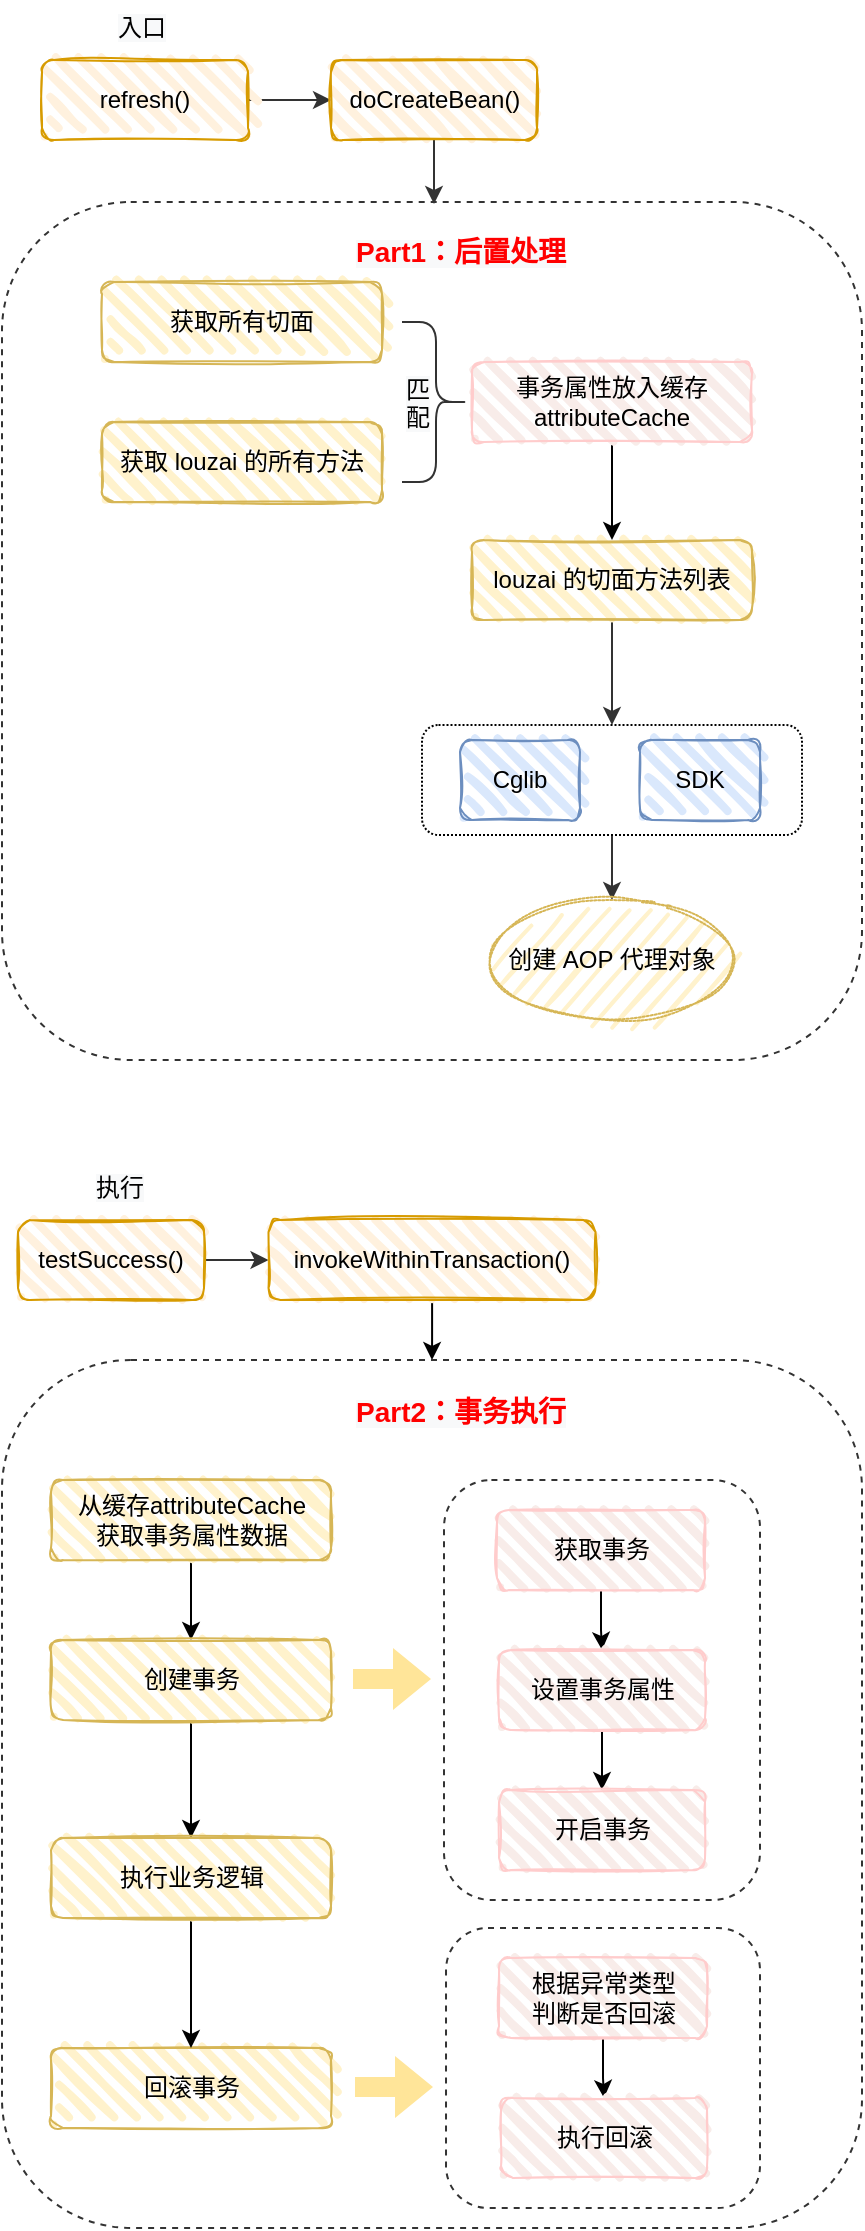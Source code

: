 <mxfile version="20.3.6" type="github">
  <diagram id="dmdsObgAOV0-IKqhFlAP" name="第 1 页">
    <mxGraphModel dx="823" dy="542" grid="0" gridSize="10" guides="1" tooltips="1" connect="1" arrows="1" fold="1" page="1" pageScale="1" pageWidth="827" pageHeight="1169" math="0" shadow="0">
      <root>
        <mxCell id="0" />
        <mxCell id="1" parent="0" />
        <mxCell id="1q_-e4AHVBE6PLNsclxO-1" style="edgeStyle=orthogonalEdgeStyle;rounded=0;orthogonalLoop=1;jettySize=auto;html=1;entryX=0;entryY=0.5;entryDx=0;entryDy=0;strokeColor=#333333;fontColor=#5C5C5C;fillColor=#21C0A5;exitX=1;exitY=0.5;exitDx=0;exitDy=0;" edge="1" parent="1" source="1q_-e4AHVBE6PLNsclxO-34" target="1q_-e4AHVBE6PLNsclxO-4">
          <mxGeometry relative="1" as="geometry">
            <mxPoint x="160" y="70" as="sourcePoint" />
          </mxGeometry>
        </mxCell>
        <mxCell id="1q_-e4AHVBE6PLNsclxO-3" style="edgeStyle=orthogonalEdgeStyle;rounded=0;orthogonalLoop=1;jettySize=auto;html=1;entryX=0.5;entryY=0;entryDx=0;entryDy=0;strokeColor=#333333;fontSize=10;fontColor=#5C5C5C;fillColor=#21C0A5;" edge="1" parent="1" source="1q_-e4AHVBE6PLNsclxO-4">
          <mxGeometry relative="1" as="geometry">
            <mxPoint x="258" y="122" as="targetPoint" />
          </mxGeometry>
        </mxCell>
        <mxCell id="1q_-e4AHVBE6PLNsclxO-4" value="doCreateBean()" style="rounded=1;whiteSpace=wrap;html=1;strokeWidth=1;fillWeight=4;hachureGap=8;hachureAngle=45;fillColor=#FFF1DE;sketch=1;strokeColor=#d79b00;" vertex="1" parent="1">
          <mxGeometry x="206.5" y="50" width="103" height="40" as="geometry" />
        </mxCell>
        <mxCell id="1q_-e4AHVBE6PLNsclxO-7" value="" style="rounded=1;whiteSpace=wrap;html=1;strokeColor=#333333;fontColor=#5C5C5C;fillColor=none;dashed=1;" vertex="1" parent="1">
          <mxGeometry x="42" y="121" width="430" height="429" as="geometry" />
        </mxCell>
        <mxCell id="1q_-e4AHVBE6PLNsclxO-8" value="&lt;span style=&quot;font-family: Helvetica; font-style: normal; font-variant-ligatures: normal; font-variant-caps: normal; letter-spacing: normal; orphans: 2; text-align: center; text-indent: 0px; text-transform: none; widows: 2; word-spacing: 0px; -webkit-text-stroke-width: 0px; background-color: rgb(248, 249, 250); text-decoration-thickness: initial; text-decoration-style: initial; text-decoration-color: initial; float: none; display: inline !important;&quot;&gt;&lt;font color=&quot;#ff0000&quot; style=&quot;font-size: 14px;&quot;&gt;&lt;b&gt;Part1：后置处理&lt;/b&gt;&lt;/font&gt;&lt;/span&gt;" style="text;whiteSpace=wrap;html=1;fontColor=#5C5C5C;" vertex="1" parent="1">
          <mxGeometry x="217" y="131" width="110" height="30" as="geometry" />
        </mxCell>
        <mxCell id="1q_-e4AHVBE6PLNsclxO-18" value="获取所有切面" style="rounded=1;whiteSpace=wrap;html=1;strokeWidth=1;fillWeight=4;hachureGap=8;hachureAngle=45;fillColor=#fff2cc;sketch=1;strokeColor=#d6b656;gradientColor=none;" vertex="1" parent="1">
          <mxGeometry x="92" y="161" width="140" height="40" as="geometry" />
        </mxCell>
        <mxCell id="1q_-e4AHVBE6PLNsclxO-19" value="获取 louzai 的所有方法" style="rounded=1;whiteSpace=wrap;html=1;strokeWidth=1;fillWeight=4;hachureGap=8;hachureAngle=45;fillColor=#fff2cc;sketch=1;strokeColor=#d6b656;gradientColor=none;" vertex="1" parent="1">
          <mxGeometry x="92" y="231" width="140" height="40" as="geometry" />
        </mxCell>
        <mxCell id="1q_-e4AHVBE6PLNsclxO-20" value="" style="shape=curlyBracket;whiteSpace=wrap;html=1;rounded=1;flipH=1;labelBackgroundColor=none;strokeColor=#333333;strokeWidth=1;fontSize=10;fontColor=#5C5C5C;fillColor=none;" vertex="1" parent="1">
          <mxGeometry x="242" y="181" width="34" height="80" as="geometry" />
        </mxCell>
        <mxCell id="1q_-e4AHVBE6PLNsclxO-21" style="edgeStyle=orthogonalEdgeStyle;rounded=0;orthogonalLoop=1;jettySize=auto;html=1;entryX=0.5;entryY=0;entryDx=0;entryDy=0;strokeColor=#333333;fontSize=10;fontColor=#5C5C5C;fillColor=#21C0A5;" edge="1" parent="1" source="1q_-e4AHVBE6PLNsclxO-22" target="1q_-e4AHVBE6PLNsclxO-25">
          <mxGeometry relative="1" as="geometry" />
        </mxCell>
        <mxCell id="1q_-e4AHVBE6PLNsclxO-22" value="louzai 的切面方法列表" style="rounded=1;whiteSpace=wrap;html=1;strokeWidth=1;fillWeight=4;hachureGap=8;hachureAngle=45;fillColor=#fff2cc;sketch=1;strokeColor=#d6b656;gradientColor=none;" vertex="1" parent="1">
          <mxGeometry x="277" y="290" width="140" height="40" as="geometry" />
        </mxCell>
        <mxCell id="1q_-e4AHVBE6PLNsclxO-23" value="&lt;span style=&quot;color: rgb(0, 0, 0); font-family: Helvetica; font-size: 12px; font-style: normal; font-variant-ligatures: normal; font-variant-caps: normal; font-weight: 400; letter-spacing: normal; orphans: 2; text-align: center; text-indent: 0px; text-transform: none; widows: 2; word-spacing: 0px; -webkit-text-stroke-width: 0px; background-color: rgb(248, 249, 250); text-decoration-thickness: initial; text-decoration-style: initial; text-decoration-color: initial; float: none; display: inline !important;&quot;&gt;匹&lt;br&gt;配&lt;/span&gt;" style="text;whiteSpace=wrap;html=1;fontSize=10;fontColor=#5C5C5C;" vertex="1" parent="1">
          <mxGeometry x="242" y="201" width="10" height="30" as="geometry" />
        </mxCell>
        <mxCell id="1q_-e4AHVBE6PLNsclxO-24" style="edgeStyle=orthogonalEdgeStyle;rounded=0;orthogonalLoop=1;jettySize=auto;html=1;entryX=0.5;entryY=0;entryDx=0;entryDy=0;strokeColor=#333333;fontSize=10;fontColor=#5C5C5C;fillColor=#21C0A5;" edge="1" parent="1" source="1q_-e4AHVBE6PLNsclxO-25" target="1q_-e4AHVBE6PLNsclxO-29">
          <mxGeometry relative="1" as="geometry">
            <mxPoint x="347" y="480" as="targetPoint" />
          </mxGeometry>
        </mxCell>
        <mxCell id="1q_-e4AHVBE6PLNsclxO-25" value="" style="rounded=1;whiteSpace=wrap;html=1;strokeColor=default;fontColor=#5C5C5C;fillColor=none;dashed=1;dashPattern=1 1;" vertex="1" parent="1">
          <mxGeometry x="252" y="382.5" width="190" height="55" as="geometry" />
        </mxCell>
        <mxCell id="1q_-e4AHVBE6PLNsclxO-26" value="Cglib" style="rounded=1;whiteSpace=wrap;html=1;strokeWidth=1;fillWeight=4;hachureGap=8;hachureAngle=45;fillColor=#dae8fc;sketch=1;strokeColor=#6c8ebf;" vertex="1" parent="1">
          <mxGeometry x="271" y="390" width="60" height="40" as="geometry" />
        </mxCell>
        <mxCell id="1q_-e4AHVBE6PLNsclxO-27" value="SDK" style="rounded=1;whiteSpace=wrap;html=1;strokeWidth=1;fillWeight=4;hachureGap=8;hachureAngle=45;fillColor=#dae8fc;sketch=1;strokeColor=#6c8ebf;" vertex="1" parent="1">
          <mxGeometry x="361" y="390" width="60" height="40" as="geometry" />
        </mxCell>
        <mxCell id="1q_-e4AHVBE6PLNsclxO-28" value="&lt;span style=&quot;color: rgb(0, 0, 0); font-family: Helvetica; font-size: 12px; font-style: normal; font-variant-ligatures: normal; font-variant-caps: normal; font-weight: 400; letter-spacing: normal; orphans: 2; text-align: center; text-indent: 0px; text-transform: none; widows: 2; word-spacing: 0px; -webkit-text-stroke-width: 0px; background-color: rgb(248, 249, 250); text-decoration-thickness: initial; text-decoration-style: initial; text-decoration-color: initial; float: none; display: inline !important;&quot;&gt;入口&lt;/span&gt;" style="text;whiteSpace=wrap;html=1;fontSize=10;fontColor=#5C5C5C;" vertex="1" parent="1">
          <mxGeometry x="98" y="20" width="50" height="30" as="geometry" />
        </mxCell>
        <mxCell id="1q_-e4AHVBE6PLNsclxO-29" value="&lt;span style=&quot;font-size: 12px;&quot;&gt;创建 AOP 代理对象&lt;/span&gt;" style="ellipse;whiteSpace=wrap;html=1;strokeWidth=1;fillWeight=2;hachureGap=8;fillColor=#fff2cc;fillStyle=dots;sketch=1;dashed=1;dashPattern=1 1;labelBackgroundColor=none;strokeColor=#d6b656;fontSize=10;" vertex="1" parent="1">
          <mxGeometry x="283.99" y="470" width="126" height="60" as="geometry" />
        </mxCell>
        <mxCell id="1q_-e4AHVBE6PLNsclxO-33" style="edgeStyle=orthogonalEdgeStyle;rounded=0;orthogonalLoop=1;jettySize=auto;html=1;entryX=0.5;entryY=0;entryDx=0;entryDy=0;" edge="1" parent="1" source="1q_-e4AHVBE6PLNsclxO-32" target="1q_-e4AHVBE6PLNsclxO-22">
          <mxGeometry relative="1" as="geometry" />
        </mxCell>
        <mxCell id="1q_-e4AHVBE6PLNsclxO-32" value="事务属性放入缓存&lt;br&gt;attributeCache" style="rounded=1;whiteSpace=wrap;html=1;strokeWidth=1;fillWeight=4;hachureGap=8;hachureAngle=45;fillColor=#F8ECE9;sketch=1;strokeColor=#FFCCCC;" vertex="1" parent="1">
          <mxGeometry x="277" y="201" width="140" height="40" as="geometry" />
        </mxCell>
        <mxCell id="1q_-e4AHVBE6PLNsclxO-34" value="refresh()" style="rounded=1;whiteSpace=wrap;html=1;strokeWidth=1;fillWeight=4;hachureGap=8;hachureAngle=45;fillColor=#FFF1DE;sketch=1;strokeColor=#d79b00;" vertex="1" parent="1">
          <mxGeometry x="62" y="50" width="103" height="40" as="geometry" />
        </mxCell>
        <mxCell id="1q_-e4AHVBE6PLNsclxO-55" style="edgeStyle=orthogonalEdgeStyle;rounded=0;orthogonalLoop=1;jettySize=auto;html=1;entryX=0;entryY=0.5;entryDx=0;entryDy=0;strokeColor=#333333;fontColor=#5C5C5C;fillColor=#21C0A5;exitX=1;exitY=0.5;exitDx=0;exitDy=0;" edge="1" parent="1" source="1q_-e4AHVBE6PLNsclxO-74" target="1q_-e4AHVBE6PLNsclxO-57">
          <mxGeometry relative="1" as="geometry">
            <mxPoint x="160" y="650" as="sourcePoint" />
          </mxGeometry>
        </mxCell>
        <mxCell id="1q_-e4AHVBE6PLNsclxO-75" style="edgeStyle=orthogonalEdgeStyle;rounded=0;orthogonalLoop=1;jettySize=auto;html=1;entryX=0.5;entryY=0;entryDx=0;entryDy=0;" edge="1" parent="1" source="1q_-e4AHVBE6PLNsclxO-57" target="1q_-e4AHVBE6PLNsclxO-58">
          <mxGeometry relative="1" as="geometry" />
        </mxCell>
        <mxCell id="1q_-e4AHVBE6PLNsclxO-57" value="invokeWithinTransaction()" style="rounded=1;whiteSpace=wrap;html=1;strokeWidth=1;fillWeight=4;hachureGap=8;hachureAngle=45;fillColor=#FFF1DE;sketch=1;strokeColor=#d79b00;" vertex="1" parent="1">
          <mxGeometry x="175.25" y="630" width="163.5" height="40" as="geometry" />
        </mxCell>
        <mxCell id="1q_-e4AHVBE6PLNsclxO-58" value="" style="rounded=1;whiteSpace=wrap;html=1;strokeColor=#333333;fontColor=#5C5C5C;fillColor=none;dashed=1;" vertex="1" parent="1">
          <mxGeometry x="42" y="700" width="430" height="434" as="geometry" />
        </mxCell>
        <mxCell id="1q_-e4AHVBE6PLNsclxO-59" value="&lt;span style=&quot;font-family: Helvetica; font-style: normal; font-variant-ligatures: normal; font-variant-caps: normal; letter-spacing: normal; orphans: 2; text-align: center; text-indent: 0px; text-transform: none; widows: 2; word-spacing: 0px; -webkit-text-stroke-width: 0px; background-color: rgb(248, 249, 250); text-decoration-thickness: initial; text-decoration-style: initial; text-decoration-color: initial; float: none; display: inline !important;&quot;&gt;&lt;font color=&quot;#ff0000&quot; style=&quot;font-size: 14px;&quot;&gt;&lt;b&gt;Part2：事务执行&lt;/b&gt;&lt;/font&gt;&lt;/span&gt;" style="text;whiteSpace=wrap;html=1;fontColor=#5C5C5C;" vertex="1" parent="1">
          <mxGeometry x="217" y="711" width="110" height="30" as="geometry" />
        </mxCell>
        <mxCell id="1q_-e4AHVBE6PLNsclxO-70" value="&lt;span style=&quot;color: rgb(0, 0, 0); font-family: Helvetica; font-size: 12px; font-style: normal; font-variant-ligatures: normal; font-variant-caps: normal; font-weight: 400; letter-spacing: normal; orphans: 2; text-align: center; text-indent: 0px; text-transform: none; widows: 2; word-spacing: 0px; -webkit-text-stroke-width: 0px; background-color: rgb(248, 249, 250); text-decoration-thickness: initial; text-decoration-style: initial; text-decoration-color: initial; float: none; display: inline !important;&quot;&gt;执行&lt;/span&gt;" style="text;whiteSpace=wrap;html=1;fontSize=10;fontColor=#5C5C5C;" vertex="1" parent="1">
          <mxGeometry x="86.5" y="600" width="50" height="30" as="geometry" />
        </mxCell>
        <mxCell id="1q_-e4AHVBE6PLNsclxO-74" value="testSuccess()" style="rounded=1;whiteSpace=wrap;html=1;strokeWidth=1;fillWeight=4;hachureGap=8;hachureAngle=45;fillColor=#FFF1DE;sketch=1;strokeColor=#d79b00;" vertex="1" parent="1">
          <mxGeometry x="50" y="630" width="93" height="40" as="geometry" />
        </mxCell>
        <mxCell id="1q_-e4AHVBE6PLNsclxO-79" style="edgeStyle=orthogonalEdgeStyle;rounded=0;orthogonalLoop=1;jettySize=auto;html=1;entryX=0.5;entryY=0;entryDx=0;entryDy=0;" edge="1" parent="1" source="1q_-e4AHVBE6PLNsclxO-77" target="1q_-e4AHVBE6PLNsclxO-78">
          <mxGeometry relative="1" as="geometry" />
        </mxCell>
        <mxCell id="1q_-e4AHVBE6PLNsclxO-77" value="从缓存attributeCache&lt;br&gt;获取事务属性数据" style="rounded=1;whiteSpace=wrap;html=1;strokeWidth=1;fillWeight=4;hachureGap=8;hachureAngle=45;fillColor=#fff2cc;sketch=1;strokeColor=#d6b656;gradientColor=none;" vertex="1" parent="1">
          <mxGeometry x="66.5" y="760" width="140" height="40" as="geometry" />
        </mxCell>
        <mxCell id="1q_-e4AHVBE6PLNsclxO-89" style="edgeStyle=orthogonalEdgeStyle;rounded=0;orthogonalLoop=1;jettySize=auto;html=1;fillColor=#FFF2CC;entryX=0.5;entryY=0;entryDx=0;entryDy=0;" edge="1" parent="1" source="1q_-e4AHVBE6PLNsclxO-78" target="1q_-e4AHVBE6PLNsclxO-103">
          <mxGeometry relative="1" as="geometry" />
        </mxCell>
        <mxCell id="1q_-e4AHVBE6PLNsclxO-78" value="创建事务" style="rounded=1;whiteSpace=wrap;html=1;strokeWidth=1;fillWeight=4;hachureGap=8;hachureAngle=45;fillColor=#fff2cc;sketch=1;strokeColor=#d6b656;gradientColor=none;" vertex="1" parent="1">
          <mxGeometry x="66.5" y="840" width="140" height="40" as="geometry" />
        </mxCell>
        <mxCell id="1q_-e4AHVBE6PLNsclxO-80" value="回滚事务" style="rounded=1;whiteSpace=wrap;html=1;strokeWidth=1;fillWeight=4;hachureGap=8;hachureAngle=45;fillColor=#fff2cc;sketch=1;strokeColor=#d6b656;gradientColor=none;" vertex="1" parent="1">
          <mxGeometry x="66.5" y="1044" width="140" height="40" as="geometry" />
        </mxCell>
        <mxCell id="1q_-e4AHVBE6PLNsclxO-81" value="" style="rounded=1;whiteSpace=wrap;html=1;strokeColor=#333333;fontColor=#5C5C5C;fillColor=none;dashed=1;" vertex="1" parent="1">
          <mxGeometry x="263" y="760" width="158" height="210" as="geometry" />
        </mxCell>
        <mxCell id="1q_-e4AHVBE6PLNsclxO-85" style="edgeStyle=orthogonalEdgeStyle;rounded=0;orthogonalLoop=1;jettySize=auto;html=1;entryX=0.5;entryY=0;entryDx=0;entryDy=0;" edge="1" parent="1" source="1q_-e4AHVBE6PLNsclxO-82" target="1q_-e4AHVBE6PLNsclxO-83">
          <mxGeometry relative="1" as="geometry" />
        </mxCell>
        <mxCell id="1q_-e4AHVBE6PLNsclxO-82" value="获取事务" style="rounded=1;whiteSpace=wrap;html=1;strokeWidth=1;fillWeight=4;hachureGap=8;hachureAngle=45;fillColor=#F8ECE9;sketch=1;strokeColor=#FFCCCC;" vertex="1" parent="1">
          <mxGeometry x="289.51" y="775" width="104" height="40" as="geometry" />
        </mxCell>
        <mxCell id="1q_-e4AHVBE6PLNsclxO-86" style="edgeStyle=orthogonalEdgeStyle;rounded=0;orthogonalLoop=1;jettySize=auto;html=1;entryX=0.5;entryY=0;entryDx=0;entryDy=0;" edge="1" parent="1" source="1q_-e4AHVBE6PLNsclxO-83" target="1q_-e4AHVBE6PLNsclxO-84">
          <mxGeometry relative="1" as="geometry" />
        </mxCell>
        <mxCell id="1q_-e4AHVBE6PLNsclxO-83" value="设置事务属性" style="rounded=1;whiteSpace=wrap;html=1;strokeWidth=1;fillWeight=4;hachureGap=8;hachureAngle=45;fillColor=#F8ECE9;sketch=1;strokeColor=#FFCCCC;" vertex="1" parent="1">
          <mxGeometry x="290.51" y="845" width="103" height="40" as="geometry" />
        </mxCell>
        <mxCell id="1q_-e4AHVBE6PLNsclxO-84" value="开启事务" style="rounded=1;whiteSpace=wrap;html=1;strokeWidth=1;fillWeight=4;hachureGap=8;hachureAngle=45;fillColor=#F8ECE9;sketch=1;strokeColor=#FFCCCC;" vertex="1" parent="1">
          <mxGeometry x="290.51" y="915" width="103" height="40" as="geometry" />
        </mxCell>
        <mxCell id="1q_-e4AHVBE6PLNsclxO-88" value="" style="shape=flexArrow;endArrow=classic;html=1;rounded=0;strokeColor=none;fillColor=#FFE599;" edge="1" parent="1">
          <mxGeometry width="50" height="50" relative="1" as="geometry">
            <mxPoint x="217" y="859.5" as="sourcePoint" />
            <mxPoint x="257" y="859.5" as="targetPoint" />
          </mxGeometry>
        </mxCell>
        <mxCell id="1q_-e4AHVBE6PLNsclxO-90" value="" style="rounded=1;whiteSpace=wrap;html=1;strokeColor=#333333;fontColor=#5C5C5C;fillColor=none;dashed=1;" vertex="1" parent="1">
          <mxGeometry x="264.01" y="984" width="156.99" height="140" as="geometry" />
        </mxCell>
        <mxCell id="1q_-e4AHVBE6PLNsclxO-91" style="edgeStyle=orthogonalEdgeStyle;rounded=0;orthogonalLoop=1;jettySize=auto;html=1;entryX=0.5;entryY=0;entryDx=0;entryDy=0;" edge="1" parent="1" source="1q_-e4AHVBE6PLNsclxO-92" target="1q_-e4AHVBE6PLNsclxO-94">
          <mxGeometry relative="1" as="geometry" />
        </mxCell>
        <mxCell id="1q_-e4AHVBE6PLNsclxO-92" value="根据异常类型&lt;br&gt;判断是否回滚" style="rounded=1;whiteSpace=wrap;html=1;strokeWidth=1;fillWeight=4;hachureGap=8;hachureAngle=45;fillColor=#F8ECE9;sketch=1;strokeColor=#FFCCCC;" vertex="1" parent="1">
          <mxGeometry x="290.52" y="999" width="104" height="40" as="geometry" />
        </mxCell>
        <mxCell id="1q_-e4AHVBE6PLNsclxO-94" value="执行回滚" style="rounded=1;whiteSpace=wrap;html=1;strokeWidth=1;fillWeight=4;hachureGap=8;hachureAngle=45;fillColor=#F8ECE9;sketch=1;strokeColor=#FFCCCC;" vertex="1" parent="1">
          <mxGeometry x="291.52" y="1069" width="103" height="40" as="geometry" />
        </mxCell>
        <mxCell id="1q_-e4AHVBE6PLNsclxO-102" value="" style="shape=flexArrow;endArrow=classic;html=1;rounded=0;strokeColor=none;fillColor=#FFE599;" edge="1" parent="1">
          <mxGeometry width="50" height="50" relative="1" as="geometry">
            <mxPoint x="218" y="1063.5" as="sourcePoint" />
            <mxPoint x="258" y="1063.5" as="targetPoint" />
          </mxGeometry>
        </mxCell>
        <mxCell id="1q_-e4AHVBE6PLNsclxO-104" style="edgeStyle=orthogonalEdgeStyle;rounded=0;orthogonalLoop=1;jettySize=auto;html=1;fillColor=#FFF2CC;" edge="1" parent="1" source="1q_-e4AHVBE6PLNsclxO-103" target="1q_-e4AHVBE6PLNsclxO-80">
          <mxGeometry relative="1" as="geometry" />
        </mxCell>
        <mxCell id="1q_-e4AHVBE6PLNsclxO-103" value="执行业务逻辑" style="rounded=1;whiteSpace=wrap;html=1;strokeWidth=1;fillWeight=4;hachureGap=8;hachureAngle=45;fillColor=#fff2cc;sketch=1;strokeColor=#d6b656;gradientColor=none;" vertex="1" parent="1">
          <mxGeometry x="66.5" y="939" width="140" height="40" as="geometry" />
        </mxCell>
      </root>
    </mxGraphModel>
  </diagram>
</mxfile>
